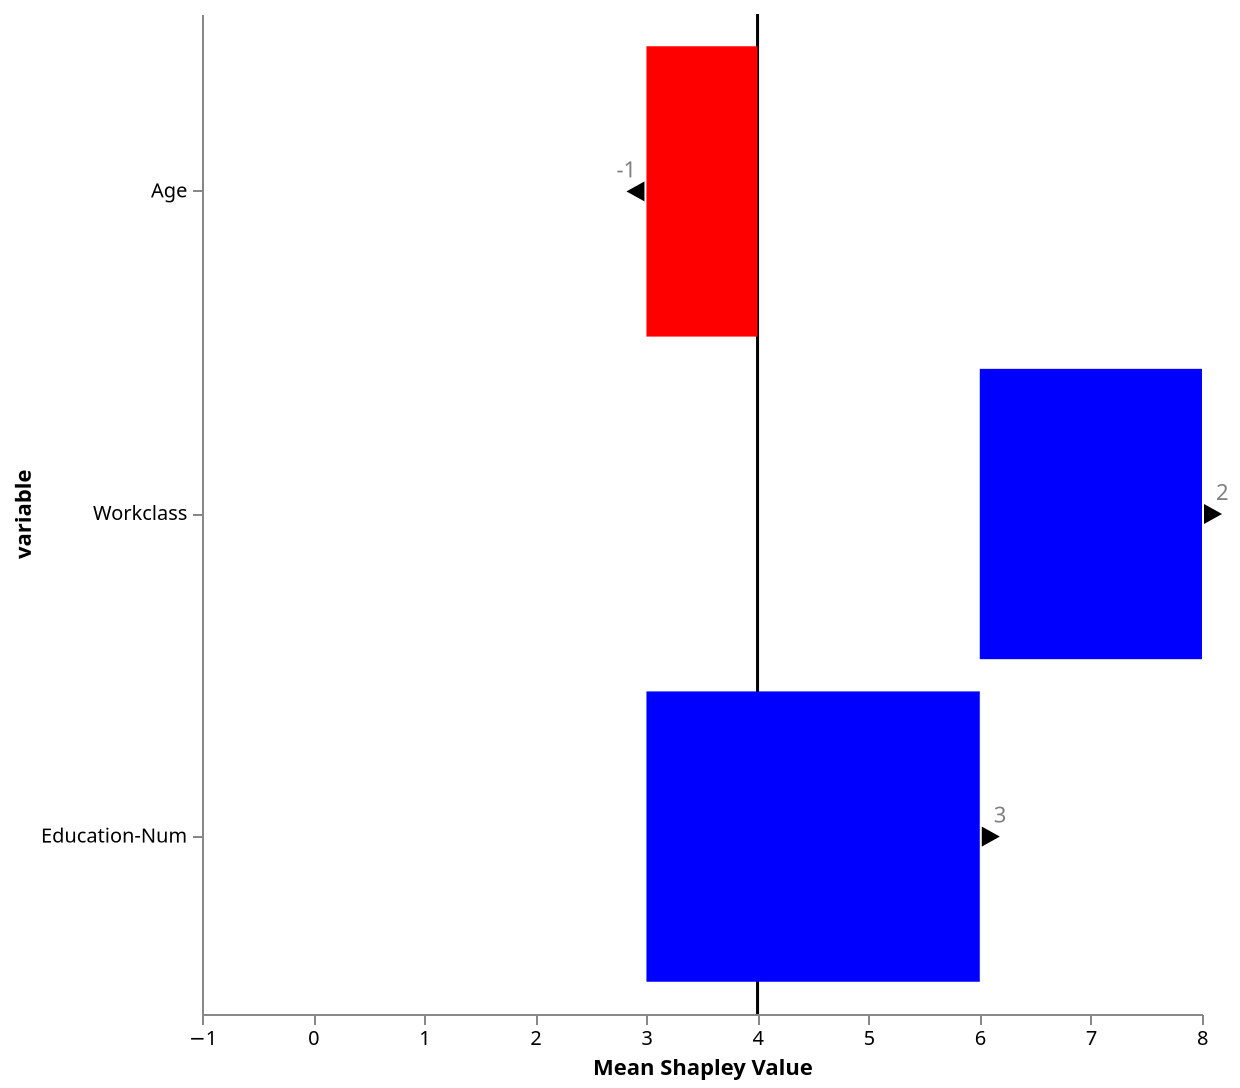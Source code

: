 {
  "$schema": "https://vega.github.io/schema/vega/v5.json",
  "description": "Mean Shapley Values Bar Plot with Accumulated Bars.",
  "width": 500,
  "height": 500,
  "padding": 5,
  "scales": [
    {
      "name": "yscale",
      "type": "band",
      "domain": {"data": "table", "field": "variable"},
      "range": "height",
      "padding": 0.1
    },
    {
      "name": "xscale",
      "type": "linear",
      "domain": {
        "data": "table",
        "fields": ["start", "cumulative_sum", "end", "cumulative_sum_with_expected_value"]
      },
      "range": "width",
      "nice": true,
      "zero": false
    }
  ],
  "axes": [
    {"orient": "left", "scale": "yscale", "title": "variable"},
    {"orient": "bottom", "scale": "xscale", "title": "Mean Shapley Value"}
  ],
  "marks": [
    {
      "type": "rule",
      "encode": {
        "enter": {
          "x": {
            "scale": "xscale",
            "signal": "4"
          },
          "y": {"value": 0},
          "y2": {"signal": "height"},
          "strokeWidth": {"value": 1.5},
          "stroke": {"value": "black"}
        }
      }
    },
    {
      "type": "rect",
      "from": {"data": "table"},
      "encode": {
        "enter": {
          "y": {"scale": "yscale", "field": "variable"},
          "height": {"scale": "yscale", "band": 1},
          "x": {"scale": "xscale", "field": "cumulative_sum_with_expected_value"},
          "x2": {"scale": "xscale", "field": "end"}
        },
        "update": {
          "fill": [
            {"test": "datum['Rounded Mean Shapley Value'] < 0", "value": "red"},
            {"test": "datum['Rounded Mean Shapley Value'] >= 0", "value": "blue"}
          ]
        },
        "hover": {
          "fill": {"value": "lightgrey"}
        }
      }
    },
    {
      "type": "text",
      "from": {"data": "table"},
      "encode": {
        "enter": {
          "y": {"scale": "yscale", 
          "field": "variable", 
          "band": 0.5,
            "offset": {
              "signal": "-10"
            }},
          "x": {
            "scale": "xscale",
            "signal": "datum.end",
            "offset": {
              "signal": "datum['Rounded Mean Shapley Value'] < 0 ? -10 : 10"
            }
          },
          "align": {
            "value": "center"
          },
          "baseline": {
            "value": "middle"
          },
          "text": {
            "field": "Rounded Mean Shapley Value"
          },
          "fill": {
            "value": "grey"
          }
        }
      }
    },
    {
      "type": "path",
      "from": {"data": "table"},
      "encode": {
        "enter": {
          "y": {"scale": "yscale", "field": "variable", "band": 0.5},
          "x": {"scale": "xscale", "field": "end"},
          "path": {
            "signal": "datum['Rounded Mean Shapley Value'] < 0 ? 'M-1,-5 L-1,5 L-10,0 Z' : 'M1,-5 L1,5 L10,0 Z'"
          },
          "fill": {"value": "black"}
        }
      }
    }
  ],
  "data": [
    {
      "name": "table",
      "values": [
        {"variable": "Age", "Mean Shapley Value": -1,  "expected_value": 4},
        {"variable": "Workclass", "Mean Shapley Value": 2,  "expected_value": 4},
        {"variable": "Education-Num", "Mean Shapley Value": 3,  "expected_value": 4}
      ],
      "transform": [
        {
          "type": "formula",
          "expr": "round(datum['Mean Shapley Value'] * 100) / 100",
          "as": "Rounded Mean Shapley Value"
        },
        {
          "type": "window",
          "sort": {"field": "variable"},
          "ops": ["sum"],
          "fields": ["Rounded Mean Shapley Value"],
          "as": ["cumulative_sum"],
          "frame": [null, 0]
        },
        {
          "type": "formula",
          "expr": "datum.cumulative_sum - datum['Rounded Mean Shapley Value'] + datum.expected_value",
          "as": "cumulative_sum_with_expected_value"
        },
        {
          "type": "formula",
          "expr": "datum.cumulative_sum + datum.expected_value",
          "as": "end"
        }
      ]
    }
  ]  
}
